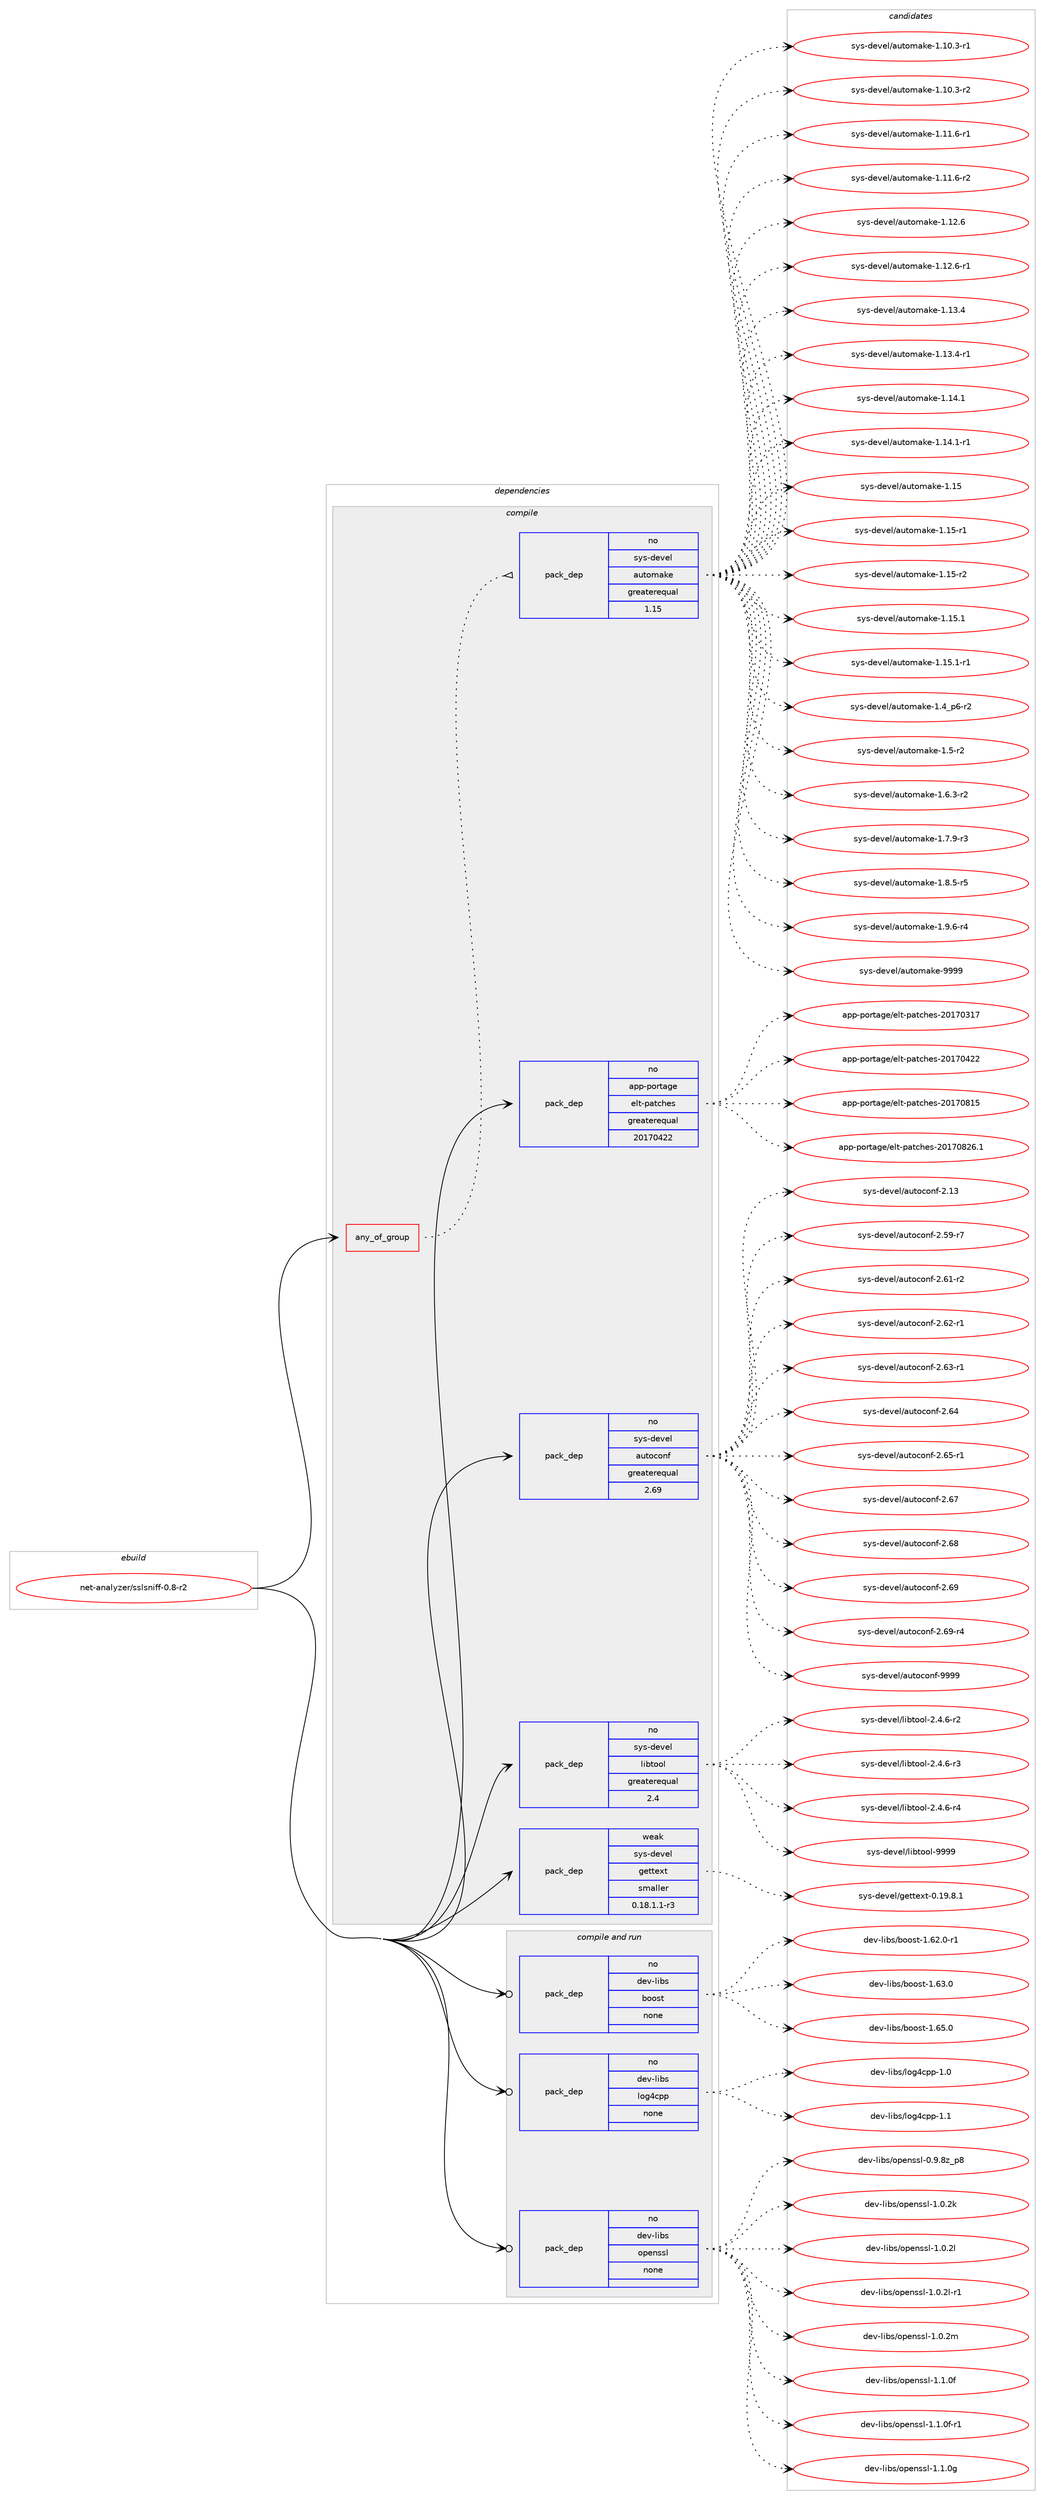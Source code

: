 digraph prolog {

# *************
# Graph options
# *************

newrank=true;
concentrate=true;
compound=true;
graph [rankdir=LR,fontname=Helvetica,fontsize=10,ranksep=1.5];#, ranksep=2.5, nodesep=0.2];
edge  [arrowhead=vee];
node  [fontname=Helvetica,fontsize=10];

# **********
# The ebuild
# **********

subgraph cluster_leftcol {
color=gray;
rank=same;
label=<<i>ebuild</i>>;
id [label="net-analyzer/sslsniff-0.8-r2", color=red, width=4, href="../net-analyzer/sslsniff-0.8-r2.svg"];
}

# ****************
# The dependencies
# ****************

subgraph cluster_midcol {
color=gray;
label=<<i>dependencies</i>>;
subgraph cluster_compile {
fillcolor="#eeeeee";
style=filled;
label=<<i>compile</i>>;
subgraph any6450 {
dependency403790 [label=<<TABLE BORDER="0" CELLBORDER="1" CELLSPACING="0" CELLPADDING="4"><TR><TD CELLPADDING="10">any_of_group</TD></TR></TABLE>>, shape=none, color=red];subgraph pack297643 {
dependency403791 [label=<<TABLE BORDER="0" CELLBORDER="1" CELLSPACING="0" CELLPADDING="4" WIDTH="220"><TR><TD ROWSPAN="6" CELLPADDING="30">pack_dep</TD></TR><TR><TD WIDTH="110">no</TD></TR><TR><TD>sys-devel</TD></TR><TR><TD>automake</TD></TR><TR><TD>greaterequal</TD></TR><TR><TD>1.15</TD></TR></TABLE>>, shape=none, color=blue];
}
dependency403790:e -> dependency403791:w [weight=20,style="dotted",arrowhead="oinv"];
}
id:e -> dependency403790:w [weight=20,style="solid",arrowhead="vee"];
subgraph pack297644 {
dependency403792 [label=<<TABLE BORDER="0" CELLBORDER="1" CELLSPACING="0" CELLPADDING="4" WIDTH="220"><TR><TD ROWSPAN="6" CELLPADDING="30">pack_dep</TD></TR><TR><TD WIDTH="110">no</TD></TR><TR><TD>app-portage</TD></TR><TR><TD>elt-patches</TD></TR><TR><TD>greaterequal</TD></TR><TR><TD>20170422</TD></TR></TABLE>>, shape=none, color=blue];
}
id:e -> dependency403792:w [weight=20,style="solid",arrowhead="vee"];
subgraph pack297645 {
dependency403793 [label=<<TABLE BORDER="0" CELLBORDER="1" CELLSPACING="0" CELLPADDING="4" WIDTH="220"><TR><TD ROWSPAN="6" CELLPADDING="30">pack_dep</TD></TR><TR><TD WIDTH="110">no</TD></TR><TR><TD>sys-devel</TD></TR><TR><TD>autoconf</TD></TR><TR><TD>greaterequal</TD></TR><TR><TD>2.69</TD></TR></TABLE>>, shape=none, color=blue];
}
id:e -> dependency403793:w [weight=20,style="solid",arrowhead="vee"];
subgraph pack297646 {
dependency403794 [label=<<TABLE BORDER="0" CELLBORDER="1" CELLSPACING="0" CELLPADDING="4" WIDTH="220"><TR><TD ROWSPAN="6" CELLPADDING="30">pack_dep</TD></TR><TR><TD WIDTH="110">no</TD></TR><TR><TD>sys-devel</TD></TR><TR><TD>libtool</TD></TR><TR><TD>greaterequal</TD></TR><TR><TD>2.4</TD></TR></TABLE>>, shape=none, color=blue];
}
id:e -> dependency403794:w [weight=20,style="solid",arrowhead="vee"];
subgraph pack297647 {
dependency403795 [label=<<TABLE BORDER="0" CELLBORDER="1" CELLSPACING="0" CELLPADDING="4" WIDTH="220"><TR><TD ROWSPAN="6" CELLPADDING="30">pack_dep</TD></TR><TR><TD WIDTH="110">weak</TD></TR><TR><TD>sys-devel</TD></TR><TR><TD>gettext</TD></TR><TR><TD>smaller</TD></TR><TR><TD>0.18.1.1-r3</TD></TR></TABLE>>, shape=none, color=blue];
}
id:e -> dependency403795:w [weight=20,style="solid",arrowhead="vee"];
}
subgraph cluster_compileandrun {
fillcolor="#eeeeee";
style=filled;
label=<<i>compile and run</i>>;
subgraph pack297648 {
dependency403796 [label=<<TABLE BORDER="0" CELLBORDER="1" CELLSPACING="0" CELLPADDING="4" WIDTH="220"><TR><TD ROWSPAN="6" CELLPADDING="30">pack_dep</TD></TR><TR><TD WIDTH="110">no</TD></TR><TR><TD>dev-libs</TD></TR><TR><TD>boost</TD></TR><TR><TD>none</TD></TR><TR><TD></TD></TR></TABLE>>, shape=none, color=blue];
}
id:e -> dependency403796:w [weight=20,style="solid",arrowhead="odotvee"];
subgraph pack297649 {
dependency403797 [label=<<TABLE BORDER="0" CELLBORDER="1" CELLSPACING="0" CELLPADDING="4" WIDTH="220"><TR><TD ROWSPAN="6" CELLPADDING="30">pack_dep</TD></TR><TR><TD WIDTH="110">no</TD></TR><TR><TD>dev-libs</TD></TR><TR><TD>log4cpp</TD></TR><TR><TD>none</TD></TR><TR><TD></TD></TR></TABLE>>, shape=none, color=blue];
}
id:e -> dependency403797:w [weight=20,style="solid",arrowhead="odotvee"];
subgraph pack297650 {
dependency403798 [label=<<TABLE BORDER="0" CELLBORDER="1" CELLSPACING="0" CELLPADDING="4" WIDTH="220"><TR><TD ROWSPAN="6" CELLPADDING="30">pack_dep</TD></TR><TR><TD WIDTH="110">no</TD></TR><TR><TD>dev-libs</TD></TR><TR><TD>openssl</TD></TR><TR><TD>none</TD></TR><TR><TD></TD></TR></TABLE>>, shape=none, color=blue];
}
id:e -> dependency403798:w [weight=20,style="solid",arrowhead="odotvee"];
}
subgraph cluster_run {
fillcolor="#eeeeee";
style=filled;
label=<<i>run</i>>;
}
}

# **************
# The candidates
# **************

subgraph cluster_choices {
rank=same;
color=gray;
label=<<i>candidates</i>>;

subgraph choice297643 {
color=black;
nodesep=1;
choice11512111545100101118101108479711711611110997107101454946494846514511449 [label="sys-devel/automake-1.10.3-r1", color=red, width=4,href="../sys-devel/automake-1.10.3-r1.svg"];
choice11512111545100101118101108479711711611110997107101454946494846514511450 [label="sys-devel/automake-1.10.3-r2", color=red, width=4,href="../sys-devel/automake-1.10.3-r2.svg"];
choice11512111545100101118101108479711711611110997107101454946494946544511449 [label="sys-devel/automake-1.11.6-r1", color=red, width=4,href="../sys-devel/automake-1.11.6-r1.svg"];
choice11512111545100101118101108479711711611110997107101454946494946544511450 [label="sys-devel/automake-1.11.6-r2", color=red, width=4,href="../sys-devel/automake-1.11.6-r2.svg"];
choice1151211154510010111810110847971171161111099710710145494649504654 [label="sys-devel/automake-1.12.6", color=red, width=4,href="../sys-devel/automake-1.12.6.svg"];
choice11512111545100101118101108479711711611110997107101454946495046544511449 [label="sys-devel/automake-1.12.6-r1", color=red, width=4,href="../sys-devel/automake-1.12.6-r1.svg"];
choice1151211154510010111810110847971171161111099710710145494649514652 [label="sys-devel/automake-1.13.4", color=red, width=4,href="../sys-devel/automake-1.13.4.svg"];
choice11512111545100101118101108479711711611110997107101454946495146524511449 [label="sys-devel/automake-1.13.4-r1", color=red, width=4,href="../sys-devel/automake-1.13.4-r1.svg"];
choice1151211154510010111810110847971171161111099710710145494649524649 [label="sys-devel/automake-1.14.1", color=red, width=4,href="../sys-devel/automake-1.14.1.svg"];
choice11512111545100101118101108479711711611110997107101454946495246494511449 [label="sys-devel/automake-1.14.1-r1", color=red, width=4,href="../sys-devel/automake-1.14.1-r1.svg"];
choice115121115451001011181011084797117116111109971071014549464953 [label="sys-devel/automake-1.15", color=red, width=4,href="../sys-devel/automake-1.15.svg"];
choice1151211154510010111810110847971171161111099710710145494649534511449 [label="sys-devel/automake-1.15-r1", color=red, width=4,href="../sys-devel/automake-1.15-r1.svg"];
choice1151211154510010111810110847971171161111099710710145494649534511450 [label="sys-devel/automake-1.15-r2", color=red, width=4,href="../sys-devel/automake-1.15-r2.svg"];
choice1151211154510010111810110847971171161111099710710145494649534649 [label="sys-devel/automake-1.15.1", color=red, width=4,href="../sys-devel/automake-1.15.1.svg"];
choice11512111545100101118101108479711711611110997107101454946495346494511449 [label="sys-devel/automake-1.15.1-r1", color=red, width=4,href="../sys-devel/automake-1.15.1-r1.svg"];
choice115121115451001011181011084797117116111109971071014549465295112544511450 [label="sys-devel/automake-1.4_p6-r2", color=red, width=4,href="../sys-devel/automake-1.4_p6-r2.svg"];
choice11512111545100101118101108479711711611110997107101454946534511450 [label="sys-devel/automake-1.5-r2", color=red, width=4,href="../sys-devel/automake-1.5-r2.svg"];
choice115121115451001011181011084797117116111109971071014549465446514511450 [label="sys-devel/automake-1.6.3-r2", color=red, width=4,href="../sys-devel/automake-1.6.3-r2.svg"];
choice115121115451001011181011084797117116111109971071014549465546574511451 [label="sys-devel/automake-1.7.9-r3", color=red, width=4,href="../sys-devel/automake-1.7.9-r3.svg"];
choice115121115451001011181011084797117116111109971071014549465646534511453 [label="sys-devel/automake-1.8.5-r5", color=red, width=4,href="../sys-devel/automake-1.8.5-r5.svg"];
choice115121115451001011181011084797117116111109971071014549465746544511452 [label="sys-devel/automake-1.9.6-r4", color=red, width=4,href="../sys-devel/automake-1.9.6-r4.svg"];
choice115121115451001011181011084797117116111109971071014557575757 [label="sys-devel/automake-9999", color=red, width=4,href="../sys-devel/automake-9999.svg"];
dependency403791:e -> choice11512111545100101118101108479711711611110997107101454946494846514511449:w [style=dotted,weight="100"];
dependency403791:e -> choice11512111545100101118101108479711711611110997107101454946494846514511450:w [style=dotted,weight="100"];
dependency403791:e -> choice11512111545100101118101108479711711611110997107101454946494946544511449:w [style=dotted,weight="100"];
dependency403791:e -> choice11512111545100101118101108479711711611110997107101454946494946544511450:w [style=dotted,weight="100"];
dependency403791:e -> choice1151211154510010111810110847971171161111099710710145494649504654:w [style=dotted,weight="100"];
dependency403791:e -> choice11512111545100101118101108479711711611110997107101454946495046544511449:w [style=dotted,weight="100"];
dependency403791:e -> choice1151211154510010111810110847971171161111099710710145494649514652:w [style=dotted,weight="100"];
dependency403791:e -> choice11512111545100101118101108479711711611110997107101454946495146524511449:w [style=dotted,weight="100"];
dependency403791:e -> choice1151211154510010111810110847971171161111099710710145494649524649:w [style=dotted,weight="100"];
dependency403791:e -> choice11512111545100101118101108479711711611110997107101454946495246494511449:w [style=dotted,weight="100"];
dependency403791:e -> choice115121115451001011181011084797117116111109971071014549464953:w [style=dotted,weight="100"];
dependency403791:e -> choice1151211154510010111810110847971171161111099710710145494649534511449:w [style=dotted,weight="100"];
dependency403791:e -> choice1151211154510010111810110847971171161111099710710145494649534511450:w [style=dotted,weight="100"];
dependency403791:e -> choice1151211154510010111810110847971171161111099710710145494649534649:w [style=dotted,weight="100"];
dependency403791:e -> choice11512111545100101118101108479711711611110997107101454946495346494511449:w [style=dotted,weight="100"];
dependency403791:e -> choice115121115451001011181011084797117116111109971071014549465295112544511450:w [style=dotted,weight="100"];
dependency403791:e -> choice11512111545100101118101108479711711611110997107101454946534511450:w [style=dotted,weight="100"];
dependency403791:e -> choice115121115451001011181011084797117116111109971071014549465446514511450:w [style=dotted,weight="100"];
dependency403791:e -> choice115121115451001011181011084797117116111109971071014549465546574511451:w [style=dotted,weight="100"];
dependency403791:e -> choice115121115451001011181011084797117116111109971071014549465646534511453:w [style=dotted,weight="100"];
dependency403791:e -> choice115121115451001011181011084797117116111109971071014549465746544511452:w [style=dotted,weight="100"];
dependency403791:e -> choice115121115451001011181011084797117116111109971071014557575757:w [style=dotted,weight="100"];
}
subgraph choice297644 {
color=black;
nodesep=1;
choice97112112451121111141169710310147101108116451129711699104101115455048495548514955 [label="app-portage/elt-patches-20170317", color=red, width=4,href="../app-portage/elt-patches-20170317.svg"];
choice97112112451121111141169710310147101108116451129711699104101115455048495548525050 [label="app-portage/elt-patches-20170422", color=red, width=4,href="../app-portage/elt-patches-20170422.svg"];
choice97112112451121111141169710310147101108116451129711699104101115455048495548564953 [label="app-portage/elt-patches-20170815", color=red, width=4,href="../app-portage/elt-patches-20170815.svg"];
choice971121124511211111411697103101471011081164511297116991041011154550484955485650544649 [label="app-portage/elt-patches-20170826.1", color=red, width=4,href="../app-portage/elt-patches-20170826.1.svg"];
dependency403792:e -> choice97112112451121111141169710310147101108116451129711699104101115455048495548514955:w [style=dotted,weight="100"];
dependency403792:e -> choice97112112451121111141169710310147101108116451129711699104101115455048495548525050:w [style=dotted,weight="100"];
dependency403792:e -> choice97112112451121111141169710310147101108116451129711699104101115455048495548564953:w [style=dotted,weight="100"];
dependency403792:e -> choice971121124511211111411697103101471011081164511297116991041011154550484955485650544649:w [style=dotted,weight="100"];
}
subgraph choice297645 {
color=black;
nodesep=1;
choice115121115451001011181011084797117116111991111101024550464951 [label="sys-devel/autoconf-2.13", color=red, width=4,href="../sys-devel/autoconf-2.13.svg"];
choice1151211154510010111810110847971171161119911111010245504653574511455 [label="sys-devel/autoconf-2.59-r7", color=red, width=4,href="../sys-devel/autoconf-2.59-r7.svg"];
choice1151211154510010111810110847971171161119911111010245504654494511450 [label="sys-devel/autoconf-2.61-r2", color=red, width=4,href="../sys-devel/autoconf-2.61-r2.svg"];
choice1151211154510010111810110847971171161119911111010245504654504511449 [label="sys-devel/autoconf-2.62-r1", color=red, width=4,href="../sys-devel/autoconf-2.62-r1.svg"];
choice1151211154510010111810110847971171161119911111010245504654514511449 [label="sys-devel/autoconf-2.63-r1", color=red, width=4,href="../sys-devel/autoconf-2.63-r1.svg"];
choice115121115451001011181011084797117116111991111101024550465452 [label="sys-devel/autoconf-2.64", color=red, width=4,href="../sys-devel/autoconf-2.64.svg"];
choice1151211154510010111810110847971171161119911111010245504654534511449 [label="sys-devel/autoconf-2.65-r1", color=red, width=4,href="../sys-devel/autoconf-2.65-r1.svg"];
choice115121115451001011181011084797117116111991111101024550465455 [label="sys-devel/autoconf-2.67", color=red, width=4,href="../sys-devel/autoconf-2.67.svg"];
choice115121115451001011181011084797117116111991111101024550465456 [label="sys-devel/autoconf-2.68", color=red, width=4,href="../sys-devel/autoconf-2.68.svg"];
choice115121115451001011181011084797117116111991111101024550465457 [label="sys-devel/autoconf-2.69", color=red, width=4,href="../sys-devel/autoconf-2.69.svg"];
choice1151211154510010111810110847971171161119911111010245504654574511452 [label="sys-devel/autoconf-2.69-r4", color=red, width=4,href="../sys-devel/autoconf-2.69-r4.svg"];
choice115121115451001011181011084797117116111991111101024557575757 [label="sys-devel/autoconf-9999", color=red, width=4,href="../sys-devel/autoconf-9999.svg"];
dependency403793:e -> choice115121115451001011181011084797117116111991111101024550464951:w [style=dotted,weight="100"];
dependency403793:e -> choice1151211154510010111810110847971171161119911111010245504653574511455:w [style=dotted,weight="100"];
dependency403793:e -> choice1151211154510010111810110847971171161119911111010245504654494511450:w [style=dotted,weight="100"];
dependency403793:e -> choice1151211154510010111810110847971171161119911111010245504654504511449:w [style=dotted,weight="100"];
dependency403793:e -> choice1151211154510010111810110847971171161119911111010245504654514511449:w [style=dotted,weight="100"];
dependency403793:e -> choice115121115451001011181011084797117116111991111101024550465452:w [style=dotted,weight="100"];
dependency403793:e -> choice1151211154510010111810110847971171161119911111010245504654534511449:w [style=dotted,weight="100"];
dependency403793:e -> choice115121115451001011181011084797117116111991111101024550465455:w [style=dotted,weight="100"];
dependency403793:e -> choice115121115451001011181011084797117116111991111101024550465456:w [style=dotted,weight="100"];
dependency403793:e -> choice115121115451001011181011084797117116111991111101024550465457:w [style=dotted,weight="100"];
dependency403793:e -> choice1151211154510010111810110847971171161119911111010245504654574511452:w [style=dotted,weight="100"];
dependency403793:e -> choice115121115451001011181011084797117116111991111101024557575757:w [style=dotted,weight="100"];
}
subgraph choice297646 {
color=black;
nodesep=1;
choice1151211154510010111810110847108105981161111111084550465246544511450 [label="sys-devel/libtool-2.4.6-r2", color=red, width=4,href="../sys-devel/libtool-2.4.6-r2.svg"];
choice1151211154510010111810110847108105981161111111084550465246544511451 [label="sys-devel/libtool-2.4.6-r3", color=red, width=4,href="../sys-devel/libtool-2.4.6-r3.svg"];
choice1151211154510010111810110847108105981161111111084550465246544511452 [label="sys-devel/libtool-2.4.6-r4", color=red, width=4,href="../sys-devel/libtool-2.4.6-r4.svg"];
choice1151211154510010111810110847108105981161111111084557575757 [label="sys-devel/libtool-9999", color=red, width=4,href="../sys-devel/libtool-9999.svg"];
dependency403794:e -> choice1151211154510010111810110847108105981161111111084550465246544511450:w [style=dotted,weight="100"];
dependency403794:e -> choice1151211154510010111810110847108105981161111111084550465246544511451:w [style=dotted,weight="100"];
dependency403794:e -> choice1151211154510010111810110847108105981161111111084550465246544511452:w [style=dotted,weight="100"];
dependency403794:e -> choice1151211154510010111810110847108105981161111111084557575757:w [style=dotted,weight="100"];
}
subgraph choice297647 {
color=black;
nodesep=1;
choice1151211154510010111810110847103101116116101120116454846495746564649 [label="sys-devel/gettext-0.19.8.1", color=red, width=4,href="../sys-devel/gettext-0.19.8.1.svg"];
dependency403795:e -> choice1151211154510010111810110847103101116116101120116454846495746564649:w [style=dotted,weight="100"];
}
subgraph choice297648 {
color=black;
nodesep=1;
choice10010111845108105981154798111111115116454946545046484511449 [label="dev-libs/boost-1.62.0-r1", color=red, width=4,href="../dev-libs/boost-1.62.0-r1.svg"];
choice1001011184510810598115479811111111511645494654514648 [label="dev-libs/boost-1.63.0", color=red, width=4,href="../dev-libs/boost-1.63.0.svg"];
choice1001011184510810598115479811111111511645494654534648 [label="dev-libs/boost-1.65.0", color=red, width=4,href="../dev-libs/boost-1.65.0.svg"];
dependency403796:e -> choice10010111845108105981154798111111115116454946545046484511449:w [style=dotted,weight="100"];
dependency403796:e -> choice1001011184510810598115479811111111511645494654514648:w [style=dotted,weight="100"];
dependency403796:e -> choice1001011184510810598115479811111111511645494654534648:w [style=dotted,weight="100"];
}
subgraph choice297649 {
color=black;
nodesep=1;
choice100101118451081059811547108111103529911211245494648 [label="dev-libs/log4cpp-1.0", color=red, width=4,href="../dev-libs/log4cpp-1.0.svg"];
choice100101118451081059811547108111103529911211245494649 [label="dev-libs/log4cpp-1.1", color=red, width=4,href="../dev-libs/log4cpp-1.1.svg"];
dependency403797:e -> choice100101118451081059811547108111103529911211245494648:w [style=dotted,weight="100"];
dependency403797:e -> choice100101118451081059811547108111103529911211245494649:w [style=dotted,weight="100"];
}
subgraph choice297650 {
color=black;
nodesep=1;
choice1001011184510810598115471111121011101151151084548465746561229511256 [label="dev-libs/openssl-0.9.8z_p8", color=red, width=4,href="../dev-libs/openssl-0.9.8z_p8.svg"];
choice100101118451081059811547111112101110115115108454946484650107 [label="dev-libs/openssl-1.0.2k", color=red, width=4,href="../dev-libs/openssl-1.0.2k.svg"];
choice100101118451081059811547111112101110115115108454946484650108 [label="dev-libs/openssl-1.0.2l", color=red, width=4,href="../dev-libs/openssl-1.0.2l.svg"];
choice1001011184510810598115471111121011101151151084549464846501084511449 [label="dev-libs/openssl-1.0.2l-r1", color=red, width=4,href="../dev-libs/openssl-1.0.2l-r1.svg"];
choice100101118451081059811547111112101110115115108454946484650109 [label="dev-libs/openssl-1.0.2m", color=red, width=4,href="../dev-libs/openssl-1.0.2m.svg"];
choice100101118451081059811547111112101110115115108454946494648102 [label="dev-libs/openssl-1.1.0f", color=red, width=4,href="../dev-libs/openssl-1.1.0f.svg"];
choice1001011184510810598115471111121011101151151084549464946481024511449 [label="dev-libs/openssl-1.1.0f-r1", color=red, width=4,href="../dev-libs/openssl-1.1.0f-r1.svg"];
choice100101118451081059811547111112101110115115108454946494648103 [label="dev-libs/openssl-1.1.0g", color=red, width=4,href="../dev-libs/openssl-1.1.0g.svg"];
dependency403798:e -> choice1001011184510810598115471111121011101151151084548465746561229511256:w [style=dotted,weight="100"];
dependency403798:e -> choice100101118451081059811547111112101110115115108454946484650107:w [style=dotted,weight="100"];
dependency403798:e -> choice100101118451081059811547111112101110115115108454946484650108:w [style=dotted,weight="100"];
dependency403798:e -> choice1001011184510810598115471111121011101151151084549464846501084511449:w [style=dotted,weight="100"];
dependency403798:e -> choice100101118451081059811547111112101110115115108454946484650109:w [style=dotted,weight="100"];
dependency403798:e -> choice100101118451081059811547111112101110115115108454946494648102:w [style=dotted,weight="100"];
dependency403798:e -> choice1001011184510810598115471111121011101151151084549464946481024511449:w [style=dotted,weight="100"];
dependency403798:e -> choice100101118451081059811547111112101110115115108454946494648103:w [style=dotted,weight="100"];
}
}

}
